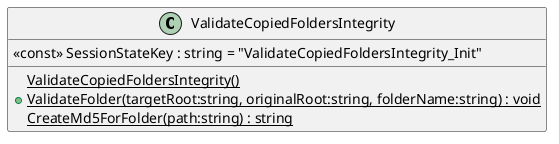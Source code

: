 @startuml
class ValidateCopiedFoldersIntegrity {
    <<const>> SessionStateKey : string = "ValidateCopiedFoldersIntegrity_Init"
    {static} ValidateCopiedFoldersIntegrity()
    + {static} ValidateFolder(targetRoot:string, originalRoot:string, folderName:string) : void
    {static} CreateMd5ForFolder(path:string) : string
}
@enduml

